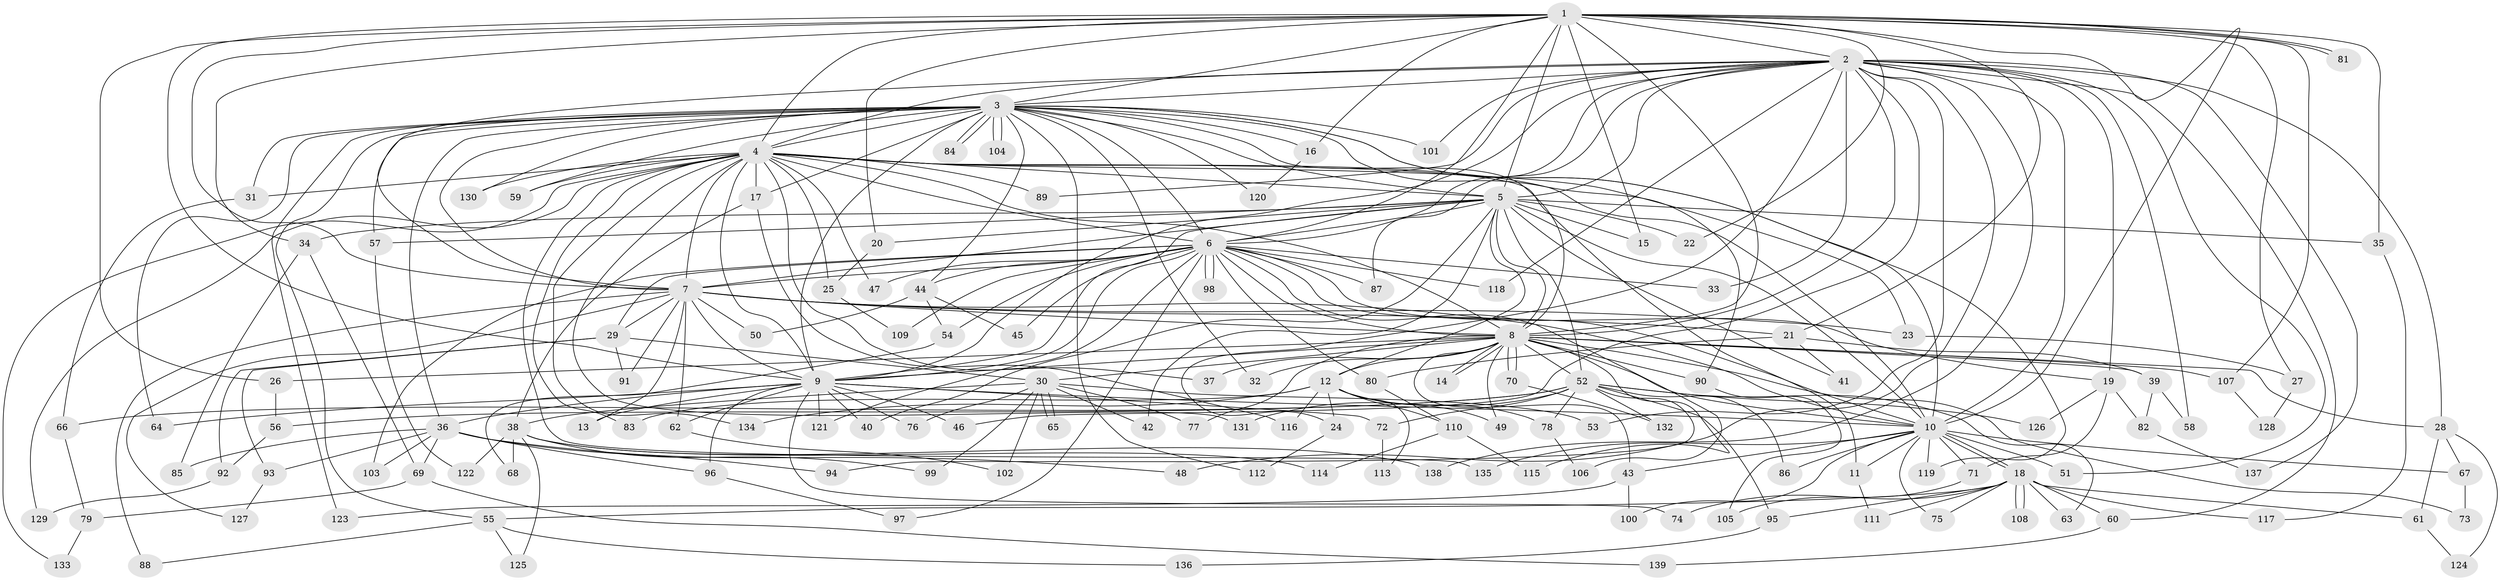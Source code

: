 // Generated by graph-tools (version 1.1) at 2025/10/02/27/25 16:10:57]
// undirected, 139 vertices, 303 edges
graph export_dot {
graph [start="1"]
  node [color=gray90,style=filled];
  1;
  2;
  3;
  4;
  5;
  6;
  7;
  8;
  9;
  10;
  11;
  12;
  13;
  14;
  15;
  16;
  17;
  18;
  19;
  20;
  21;
  22;
  23;
  24;
  25;
  26;
  27;
  28;
  29;
  30;
  31;
  32;
  33;
  34;
  35;
  36;
  37;
  38;
  39;
  40;
  41;
  42;
  43;
  44;
  45;
  46;
  47;
  48;
  49;
  50;
  51;
  52;
  53;
  54;
  55;
  56;
  57;
  58;
  59;
  60;
  61;
  62;
  63;
  64;
  65;
  66;
  67;
  68;
  69;
  70;
  71;
  72;
  73;
  74;
  75;
  76;
  77;
  78;
  79;
  80;
  81;
  82;
  83;
  84;
  85;
  86;
  87;
  88;
  89;
  90;
  91;
  92;
  93;
  94;
  95;
  96;
  97;
  98;
  99;
  100;
  101;
  102;
  103;
  104;
  105;
  106;
  107;
  108;
  109;
  110;
  111;
  112;
  113;
  114;
  115;
  116;
  117;
  118;
  119;
  120;
  121;
  122;
  123;
  124;
  125;
  126;
  127;
  128;
  129;
  130;
  131;
  132;
  133;
  134;
  135;
  136;
  137;
  138;
  139;
  1 -- 2;
  1 -- 3;
  1 -- 4;
  1 -- 5;
  1 -- 6;
  1 -- 7;
  1 -- 8;
  1 -- 9;
  1 -- 10;
  1 -- 15;
  1 -- 16;
  1 -- 20;
  1 -- 21;
  1 -- 22;
  1 -- 26;
  1 -- 27;
  1 -- 34;
  1 -- 35;
  1 -- 81;
  1 -- 81;
  1 -- 107;
  2 -- 3;
  2 -- 4;
  2 -- 5;
  2 -- 6;
  2 -- 7;
  2 -- 8;
  2 -- 9;
  2 -- 10;
  2 -- 19;
  2 -- 24;
  2 -- 28;
  2 -- 33;
  2 -- 46;
  2 -- 48;
  2 -- 51;
  2 -- 53;
  2 -- 58;
  2 -- 60;
  2 -- 87;
  2 -- 89;
  2 -- 101;
  2 -- 118;
  2 -- 137;
  2 -- 138;
  3 -- 4;
  3 -- 5;
  3 -- 6;
  3 -- 7;
  3 -- 8;
  3 -- 9;
  3 -- 10;
  3 -- 16;
  3 -- 17;
  3 -- 31;
  3 -- 32;
  3 -- 36;
  3 -- 44;
  3 -- 55;
  3 -- 57;
  3 -- 59;
  3 -- 64;
  3 -- 84;
  3 -- 84;
  3 -- 90;
  3 -- 101;
  3 -- 104;
  3 -- 104;
  3 -- 112;
  3 -- 119;
  3 -- 120;
  3 -- 123;
  3 -- 130;
  4 -- 5;
  4 -- 6;
  4 -- 7;
  4 -- 8;
  4 -- 9;
  4 -- 10;
  4 -- 11;
  4 -- 17;
  4 -- 23;
  4 -- 25;
  4 -- 31;
  4 -- 37;
  4 -- 47;
  4 -- 59;
  4 -- 83;
  4 -- 89;
  4 -- 129;
  4 -- 130;
  4 -- 131;
  4 -- 133;
  4 -- 134;
  4 -- 135;
  5 -- 6;
  5 -- 7;
  5 -- 8;
  5 -- 9;
  5 -- 10;
  5 -- 12;
  5 -- 15;
  5 -- 20;
  5 -- 22;
  5 -- 34;
  5 -- 35;
  5 -- 40;
  5 -- 41;
  5 -- 42;
  5 -- 52;
  5 -- 57;
  6 -- 7;
  6 -- 8;
  6 -- 9;
  6 -- 10;
  6 -- 19;
  6 -- 29;
  6 -- 33;
  6 -- 44;
  6 -- 45;
  6 -- 47;
  6 -- 54;
  6 -- 80;
  6 -- 87;
  6 -- 97;
  6 -- 98;
  6 -- 98;
  6 -- 103;
  6 -- 106;
  6 -- 109;
  6 -- 118;
  6 -- 121;
  7 -- 8;
  7 -- 9;
  7 -- 10;
  7 -- 13;
  7 -- 21;
  7 -- 23;
  7 -- 29;
  7 -- 50;
  7 -- 62;
  7 -- 88;
  7 -- 91;
  7 -- 127;
  8 -- 9;
  8 -- 10;
  8 -- 12;
  8 -- 14;
  8 -- 14;
  8 -- 26;
  8 -- 28;
  8 -- 30;
  8 -- 32;
  8 -- 37;
  8 -- 39;
  8 -- 43;
  8 -- 49;
  8 -- 52;
  8 -- 70;
  8 -- 70;
  8 -- 73;
  8 -- 77;
  8 -- 90;
  8 -- 107;
  8 -- 115;
  9 -- 10;
  9 -- 13;
  9 -- 36;
  9 -- 40;
  9 -- 46;
  9 -- 62;
  9 -- 64;
  9 -- 72;
  9 -- 74;
  9 -- 76;
  9 -- 96;
  9 -- 121;
  10 -- 11;
  10 -- 18;
  10 -- 18;
  10 -- 43;
  10 -- 51;
  10 -- 67;
  10 -- 71;
  10 -- 75;
  10 -- 86;
  10 -- 100;
  10 -- 119;
  10 -- 135;
  11 -- 111;
  12 -- 24;
  12 -- 49;
  12 -- 78;
  12 -- 83;
  12 -- 110;
  12 -- 113;
  12 -- 116;
  12 -- 134;
  16 -- 120;
  17 -- 38;
  17 -- 116;
  18 -- 55;
  18 -- 60;
  18 -- 61;
  18 -- 63;
  18 -- 74;
  18 -- 75;
  18 -- 95;
  18 -- 108;
  18 -- 108;
  18 -- 111;
  18 -- 117;
  19 -- 71;
  19 -- 82;
  19 -- 126;
  20 -- 25;
  21 -- 39;
  21 -- 41;
  21 -- 80;
  23 -- 27;
  24 -- 112;
  25 -- 109;
  26 -- 56;
  27 -- 128;
  28 -- 61;
  28 -- 67;
  28 -- 124;
  29 -- 30;
  29 -- 91;
  29 -- 92;
  29 -- 93;
  30 -- 38;
  30 -- 42;
  30 -- 53;
  30 -- 65;
  30 -- 65;
  30 -- 76;
  30 -- 77;
  30 -- 99;
  30 -- 102;
  31 -- 66;
  34 -- 69;
  34 -- 85;
  35 -- 117;
  36 -- 48;
  36 -- 69;
  36 -- 85;
  36 -- 93;
  36 -- 94;
  36 -- 96;
  36 -- 103;
  38 -- 68;
  38 -- 99;
  38 -- 114;
  38 -- 122;
  38 -- 125;
  38 -- 138;
  39 -- 58;
  39 -- 82;
  43 -- 100;
  43 -- 123;
  44 -- 45;
  44 -- 50;
  44 -- 54;
  52 -- 56;
  52 -- 63;
  52 -- 66;
  52 -- 72;
  52 -- 78;
  52 -- 86;
  52 -- 94;
  52 -- 95;
  52 -- 126;
  52 -- 131;
  52 -- 132;
  54 -- 68;
  55 -- 88;
  55 -- 125;
  55 -- 136;
  56 -- 92;
  57 -- 122;
  60 -- 139;
  61 -- 124;
  62 -- 102;
  66 -- 79;
  67 -- 73;
  69 -- 79;
  69 -- 139;
  70 -- 132;
  71 -- 105;
  72 -- 113;
  78 -- 106;
  79 -- 133;
  80 -- 110;
  82 -- 137;
  90 -- 105;
  92 -- 129;
  93 -- 127;
  95 -- 136;
  96 -- 97;
  107 -- 128;
  110 -- 114;
  110 -- 115;
}
